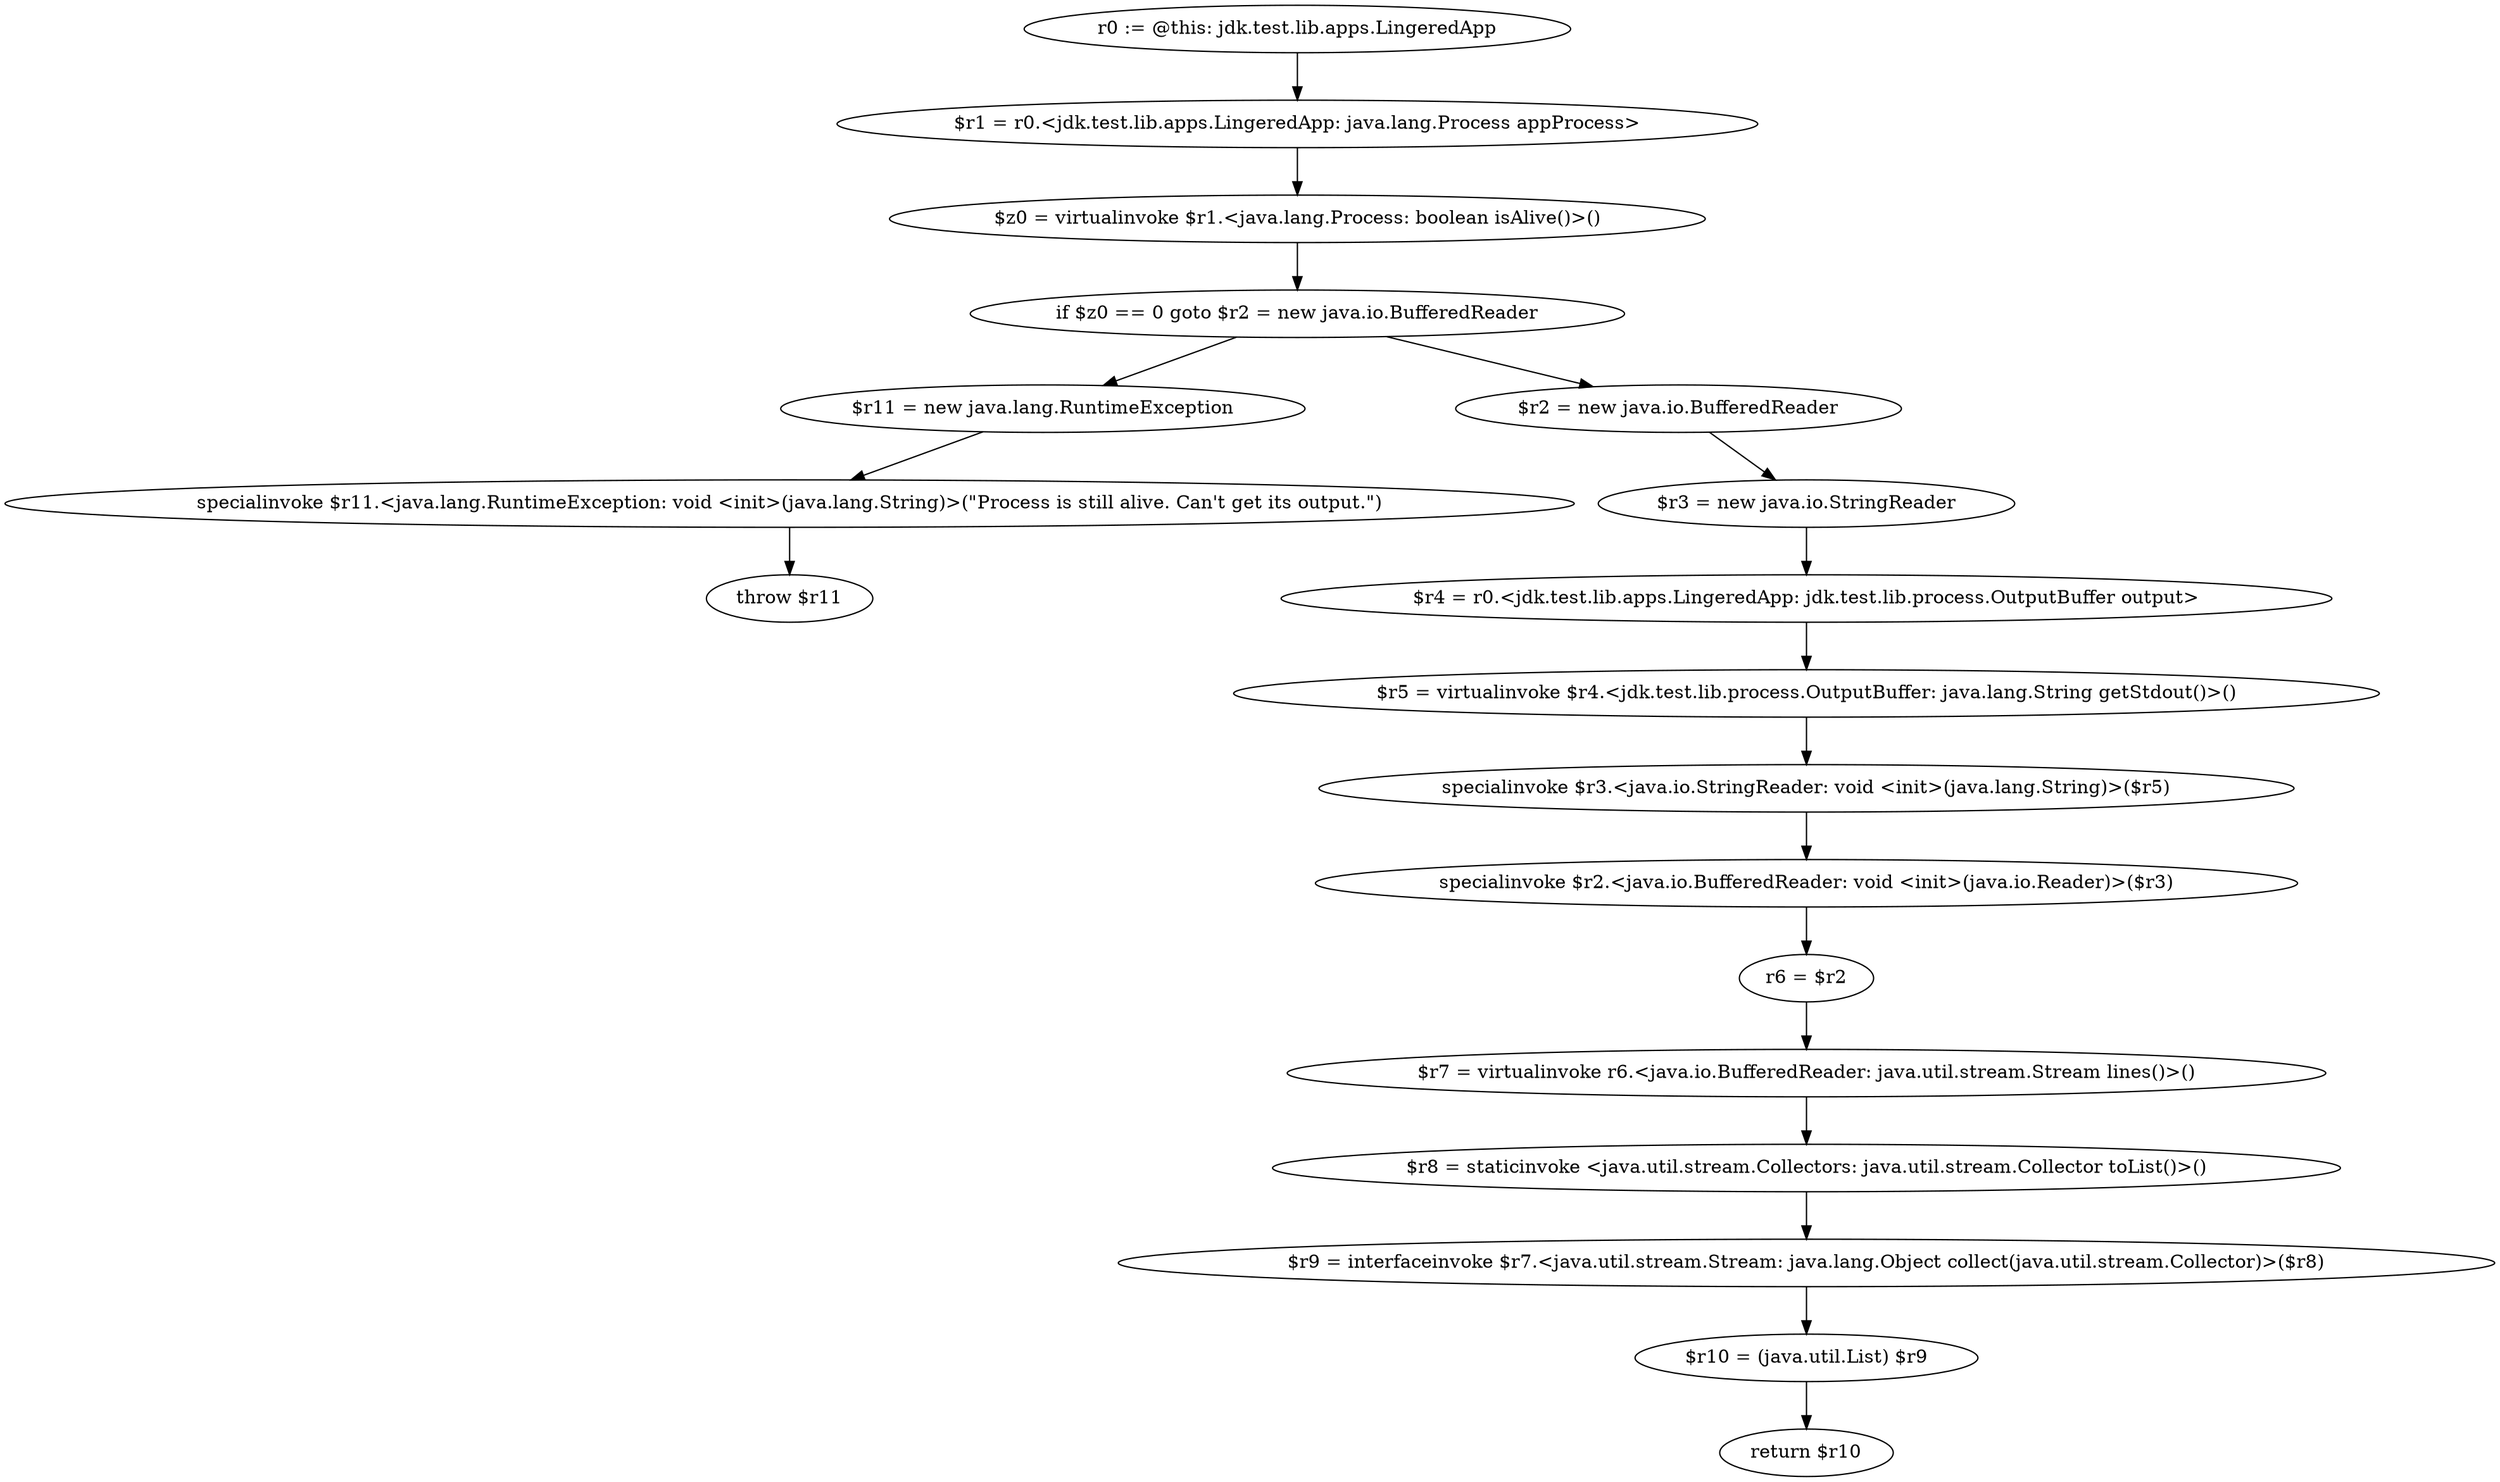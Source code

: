 digraph "unitGraph" {
    "r0 := @this: jdk.test.lib.apps.LingeredApp"
    "$r1 = r0.<jdk.test.lib.apps.LingeredApp: java.lang.Process appProcess>"
    "$z0 = virtualinvoke $r1.<java.lang.Process: boolean isAlive()>()"
    "if $z0 == 0 goto $r2 = new java.io.BufferedReader"
    "$r11 = new java.lang.RuntimeException"
    "specialinvoke $r11.<java.lang.RuntimeException: void <init>(java.lang.String)>(\"Process is still alive. Can\'t get its output.\")"
    "throw $r11"
    "$r2 = new java.io.BufferedReader"
    "$r3 = new java.io.StringReader"
    "$r4 = r0.<jdk.test.lib.apps.LingeredApp: jdk.test.lib.process.OutputBuffer output>"
    "$r5 = virtualinvoke $r4.<jdk.test.lib.process.OutputBuffer: java.lang.String getStdout()>()"
    "specialinvoke $r3.<java.io.StringReader: void <init>(java.lang.String)>($r5)"
    "specialinvoke $r2.<java.io.BufferedReader: void <init>(java.io.Reader)>($r3)"
    "r6 = $r2"
    "$r7 = virtualinvoke r6.<java.io.BufferedReader: java.util.stream.Stream lines()>()"
    "$r8 = staticinvoke <java.util.stream.Collectors: java.util.stream.Collector toList()>()"
    "$r9 = interfaceinvoke $r7.<java.util.stream.Stream: java.lang.Object collect(java.util.stream.Collector)>($r8)"
    "$r10 = (java.util.List) $r9"
    "return $r10"
    "r0 := @this: jdk.test.lib.apps.LingeredApp"->"$r1 = r0.<jdk.test.lib.apps.LingeredApp: java.lang.Process appProcess>";
    "$r1 = r0.<jdk.test.lib.apps.LingeredApp: java.lang.Process appProcess>"->"$z0 = virtualinvoke $r1.<java.lang.Process: boolean isAlive()>()";
    "$z0 = virtualinvoke $r1.<java.lang.Process: boolean isAlive()>()"->"if $z0 == 0 goto $r2 = new java.io.BufferedReader";
    "if $z0 == 0 goto $r2 = new java.io.BufferedReader"->"$r11 = new java.lang.RuntimeException";
    "if $z0 == 0 goto $r2 = new java.io.BufferedReader"->"$r2 = new java.io.BufferedReader";
    "$r11 = new java.lang.RuntimeException"->"specialinvoke $r11.<java.lang.RuntimeException: void <init>(java.lang.String)>(\"Process is still alive. Can\'t get its output.\")";
    "specialinvoke $r11.<java.lang.RuntimeException: void <init>(java.lang.String)>(\"Process is still alive. Can\'t get its output.\")"->"throw $r11";
    "$r2 = new java.io.BufferedReader"->"$r3 = new java.io.StringReader";
    "$r3 = new java.io.StringReader"->"$r4 = r0.<jdk.test.lib.apps.LingeredApp: jdk.test.lib.process.OutputBuffer output>";
    "$r4 = r0.<jdk.test.lib.apps.LingeredApp: jdk.test.lib.process.OutputBuffer output>"->"$r5 = virtualinvoke $r4.<jdk.test.lib.process.OutputBuffer: java.lang.String getStdout()>()";
    "$r5 = virtualinvoke $r4.<jdk.test.lib.process.OutputBuffer: java.lang.String getStdout()>()"->"specialinvoke $r3.<java.io.StringReader: void <init>(java.lang.String)>($r5)";
    "specialinvoke $r3.<java.io.StringReader: void <init>(java.lang.String)>($r5)"->"specialinvoke $r2.<java.io.BufferedReader: void <init>(java.io.Reader)>($r3)";
    "specialinvoke $r2.<java.io.BufferedReader: void <init>(java.io.Reader)>($r3)"->"r6 = $r2";
    "r6 = $r2"->"$r7 = virtualinvoke r6.<java.io.BufferedReader: java.util.stream.Stream lines()>()";
    "$r7 = virtualinvoke r6.<java.io.BufferedReader: java.util.stream.Stream lines()>()"->"$r8 = staticinvoke <java.util.stream.Collectors: java.util.stream.Collector toList()>()";
    "$r8 = staticinvoke <java.util.stream.Collectors: java.util.stream.Collector toList()>()"->"$r9 = interfaceinvoke $r7.<java.util.stream.Stream: java.lang.Object collect(java.util.stream.Collector)>($r8)";
    "$r9 = interfaceinvoke $r7.<java.util.stream.Stream: java.lang.Object collect(java.util.stream.Collector)>($r8)"->"$r10 = (java.util.List) $r9";
    "$r10 = (java.util.List) $r9"->"return $r10";
}
